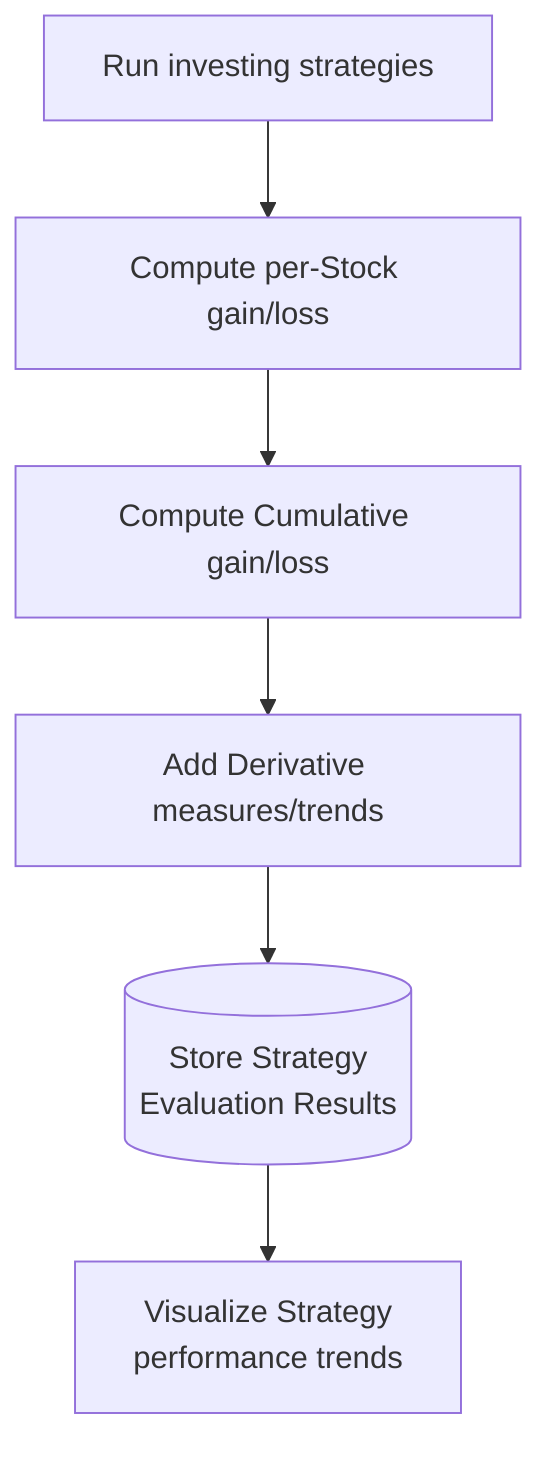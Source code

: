 graph TB
    CA[Run investing strategies]
    CA --> CB[Compute per-Stock gain/loss]
    CB --> CC[Compute Cumulative gain/loss]
    CC --> CD[Add Derivative measures/trends]
    CD --> CE[(Store Strategy\nEvaluation Results)]
    CE --> CF[Visualize Strategy\nperformance trends]